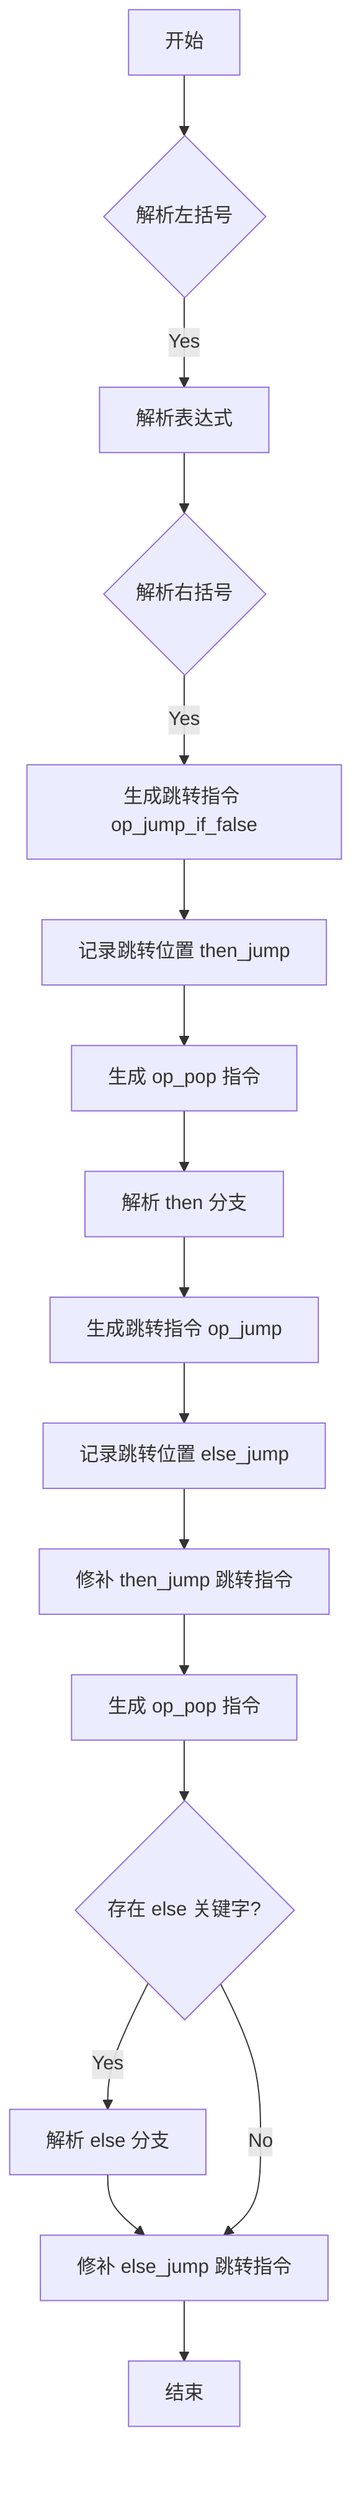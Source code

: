 flowchart TD
    A[开始] --> B{解析左括号}
    B -->|Yes| C[解析表达式]
    C --> D{解析右括号}
    D -->|Yes| E[生成跳转指令 op_jump_if_false]
    E --> F[记录跳转位置 then_jump]
    F --> G[生成 op_pop 指令]
    G --> H[解析 then 分支]
    H --> I[生成跳转指令 op_jump]
    I --> J[记录跳转位置 else_jump]
    J --> K[修补 then_jump 跳转指令]
    K --> L[生成 op_pop 指令]
    L --> M{存在 else 关键字?}
    M -->|Yes| N[解析 else 分支]
    N --> O[修补 else_jump 跳转指令]
    M -->|No| O[修补 else_jump 跳转指令]
    O --> P[结束]